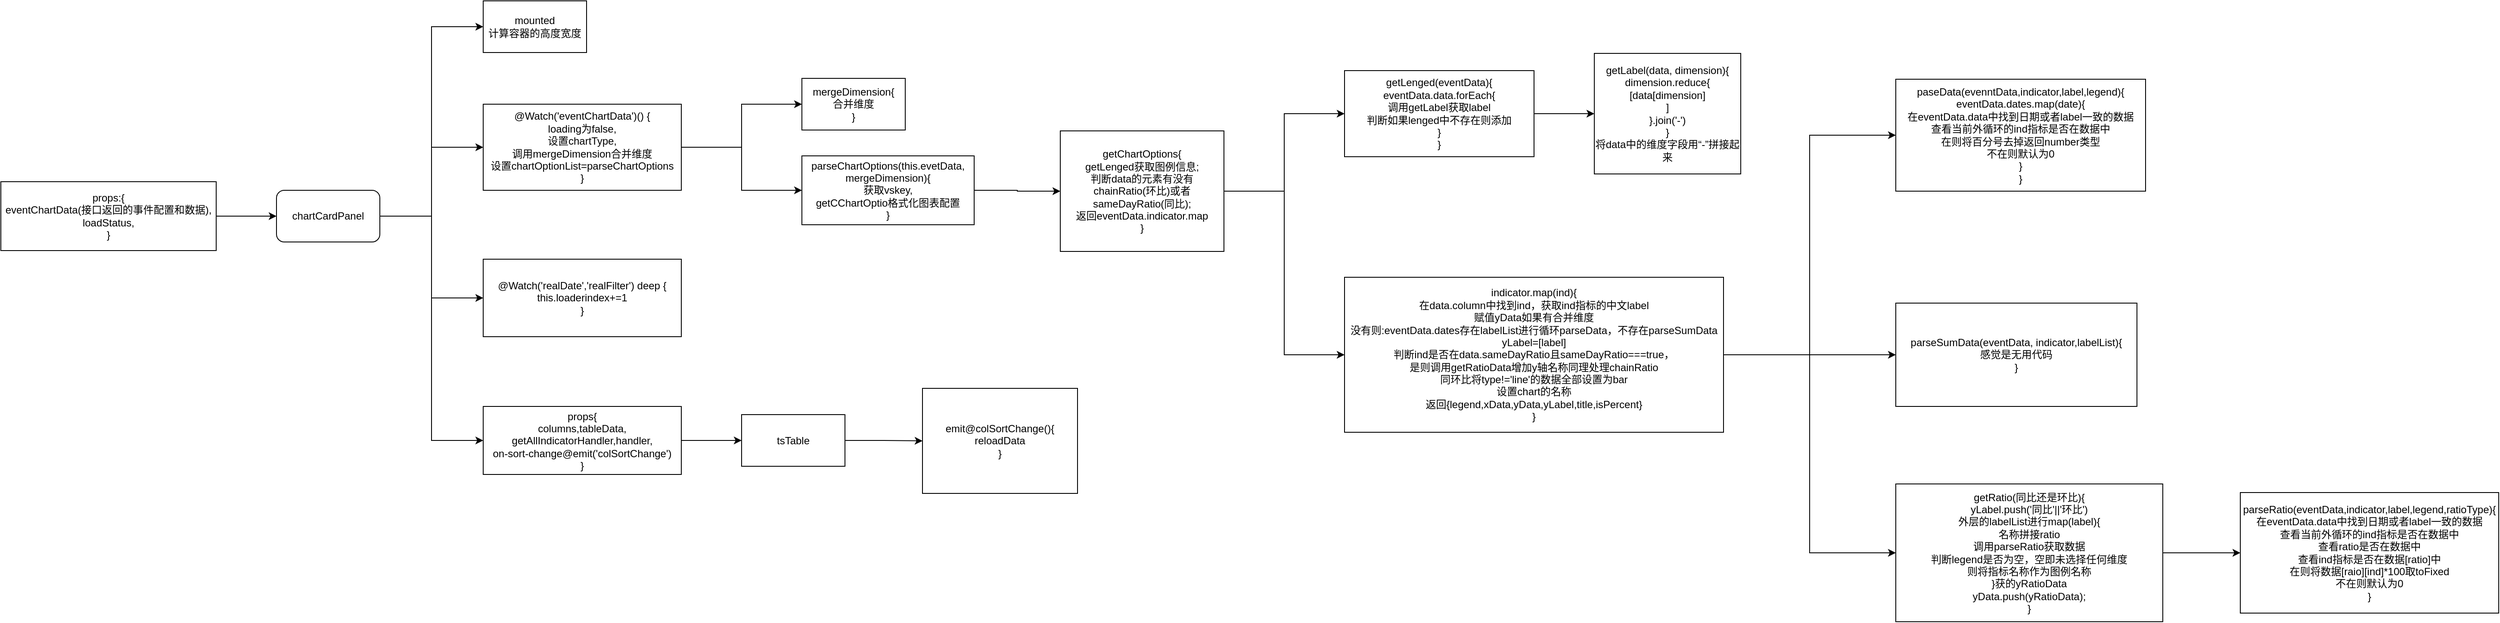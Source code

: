 <mxfile>
    <diagram id="k05bKzZFLF8Zm9DCPvuP" name="第 1 页">
        <mxGraphModel dx="1106" dy="802" grid="1" gridSize="10" guides="1" tooltips="1" connect="1" arrows="1" fold="1" page="1" pageScale="1" pageWidth="3300" pageHeight="2339" math="0" shadow="0">
            <root>
                <mxCell id="0"/>
                <mxCell id="1" parent="0"/>
                <mxCell id="4" style="edgeStyle=orthogonalEdgeStyle;rounded=0;orthogonalLoop=1;jettySize=auto;html=1;exitX=1;exitY=0.5;exitDx=0;exitDy=0;entryX=0;entryY=0.5;entryDx=0;entryDy=0;" parent="1" source="2" target="3" edge="1">
                    <mxGeometry relative="1" as="geometry"/>
                </mxCell>
                <mxCell id="8" style="edgeStyle=orthogonalEdgeStyle;rounded=0;orthogonalLoop=1;jettySize=auto;html=1;exitX=1;exitY=0.5;exitDx=0;exitDy=0;entryX=0;entryY=0.5;entryDx=0;entryDy=0;" parent="1" source="2" target="7" edge="1">
                    <mxGeometry relative="1" as="geometry"/>
                </mxCell>
                <mxCell id="33" style="edgeStyle=orthogonalEdgeStyle;rounded=0;orthogonalLoop=1;jettySize=auto;html=1;exitX=1;exitY=0.5;exitDx=0;exitDy=0;entryX=0;entryY=0.5;entryDx=0;entryDy=0;" edge="1" parent="1" source="2" target="32">
                    <mxGeometry relative="1" as="geometry"/>
                </mxCell>
                <mxCell id="35" style="edgeStyle=orthogonalEdgeStyle;rounded=0;orthogonalLoop=1;jettySize=auto;html=1;exitX=1;exitY=0.5;exitDx=0;exitDy=0;entryX=0;entryY=0.5;entryDx=0;entryDy=0;" edge="1" parent="1" source="2" target="34">
                    <mxGeometry relative="1" as="geometry"/>
                </mxCell>
                <mxCell id="2" value="chartCardPanel" style="rounded=1;whiteSpace=wrap;html=1;" parent="1" vertex="1">
                    <mxGeometry x="350" y="240" width="120" height="60" as="geometry"/>
                </mxCell>
                <mxCell id="3" value="mounted&lt;br&gt;计算容器的高度宽度" style="rounded=0;whiteSpace=wrap;html=1;" parent="1" vertex="1">
                    <mxGeometry x="590" y="20" width="120" height="60" as="geometry"/>
                </mxCell>
                <mxCell id="6" style="edgeStyle=orthogonalEdgeStyle;rounded=0;orthogonalLoop=1;jettySize=auto;html=1;exitX=1;exitY=0.5;exitDx=0;exitDy=0;entryX=0;entryY=0.5;entryDx=0;entryDy=0;" parent="1" source="5" target="2" edge="1">
                    <mxGeometry relative="1" as="geometry"/>
                </mxCell>
                <mxCell id="5" value="props:{&lt;br&gt;eventChartData(接口返回的事件配置和数据),&lt;br&gt;loadStatus,&lt;br&gt;}" style="rounded=0;whiteSpace=wrap;html=1;" parent="1" vertex="1">
                    <mxGeometry x="30" y="230" width="250" height="80" as="geometry"/>
                </mxCell>
                <mxCell id="11" style="edgeStyle=orthogonalEdgeStyle;rounded=0;orthogonalLoop=1;jettySize=auto;html=1;exitX=1;exitY=0.5;exitDx=0;exitDy=0;entryX=0;entryY=0.5;entryDx=0;entryDy=0;" parent="1" source="7" target="9" edge="1">
                    <mxGeometry relative="1" as="geometry"/>
                </mxCell>
                <mxCell id="13" style="edgeStyle=orthogonalEdgeStyle;rounded=0;orthogonalLoop=1;jettySize=auto;html=1;exitX=1;exitY=0.5;exitDx=0;exitDy=0;entryX=0;entryY=0.5;entryDx=0;entryDy=0;" parent="1" source="7" target="12" edge="1">
                    <mxGeometry relative="1" as="geometry"/>
                </mxCell>
                <mxCell id="7" value="@Watch('eventChartData')() {&lt;br&gt;loading为false,&lt;br&gt;设置chartType,&lt;br&gt;调用mergeDimension合并维度&lt;br&gt;设置chartOptionList=parseChartOptions&lt;br&gt;}" style="rounded=0;whiteSpace=wrap;html=1;" parent="1" vertex="1">
                    <mxGeometry x="590" y="140" width="230" height="100" as="geometry"/>
                </mxCell>
                <mxCell id="9" value="mergeDimension{&lt;br&gt;合并维度&lt;br&gt;}" style="rounded=0;whiteSpace=wrap;html=1;" parent="1" vertex="1">
                    <mxGeometry x="960" y="110" width="120" height="60" as="geometry"/>
                </mxCell>
                <mxCell id="15" style="edgeStyle=orthogonalEdgeStyle;rounded=0;orthogonalLoop=1;jettySize=auto;html=1;exitX=1;exitY=0.5;exitDx=0;exitDy=0;entryX=0;entryY=0.5;entryDx=0;entryDy=0;" parent="1" source="12" target="14" edge="1">
                    <mxGeometry relative="1" as="geometry"/>
                </mxCell>
                <mxCell id="12" value="parseChartOptions(this.evetData, mergeDimension){&lt;br&gt;获取vskey,&lt;br&gt;getCChartOptio格式化图表配置&lt;br&gt;}" style="rounded=0;whiteSpace=wrap;html=1;" parent="1" vertex="1">
                    <mxGeometry x="960" y="200" width="200" height="80" as="geometry"/>
                </mxCell>
                <mxCell id="17" style="edgeStyle=orthogonalEdgeStyle;rounded=0;orthogonalLoop=1;jettySize=auto;html=1;exitX=1;exitY=0.5;exitDx=0;exitDy=0;entryX=0;entryY=0.5;entryDx=0;entryDy=0;" parent="1" source="14" target="16" edge="1">
                    <mxGeometry relative="1" as="geometry"/>
                </mxCell>
                <mxCell id="21" style="edgeStyle=orthogonalEdgeStyle;rounded=0;orthogonalLoop=1;jettySize=auto;html=1;exitX=1;exitY=0.5;exitDx=0;exitDy=0;entryX=0;entryY=0.5;entryDx=0;entryDy=0;" edge="1" parent="1" source="14" target="20">
                    <mxGeometry relative="1" as="geometry"/>
                </mxCell>
                <mxCell id="14" value="getChartOptions{&lt;br&gt;getLenged获取图例信息;&lt;br&gt;判断data的元素有没有chainRatio(环比)或者sameDayRatio(同比);&lt;br&gt;返回eventData.indicator.map&lt;br&gt;}" style="rounded=0;whiteSpace=wrap;html=1;" parent="1" vertex="1">
                    <mxGeometry x="1260" y="171" width="190" height="140" as="geometry"/>
                </mxCell>
                <mxCell id="18" style="edgeStyle=orthogonalEdgeStyle;rounded=0;orthogonalLoop=1;jettySize=auto;html=1;exitX=1;exitY=0.5;exitDx=0;exitDy=0;entryX=0;entryY=0.5;entryDx=0;entryDy=0;" edge="1" parent="1" source="16" target="19">
                    <mxGeometry relative="1" as="geometry">
                        <mxPoint x="1880" y="150.5" as="targetPoint"/>
                    </mxGeometry>
                </mxCell>
                <mxCell id="16" value="getLenged(eventData){&lt;br&gt;eventData.data.forEach{&lt;br&gt;调用getLabel获取label&lt;br&gt;判断如果lenged中不存在则添加&lt;br&gt;}&lt;br&gt;}" style="rounded=0;whiteSpace=wrap;html=1;" parent="1" vertex="1">
                    <mxGeometry x="1590" y="101" width="220" height="100" as="geometry"/>
                </mxCell>
                <mxCell id="19" value="getLabel(data, dimension){&lt;br&gt;dimension.reduce{&lt;br&gt;[data[dimension]&lt;br&gt;]&lt;br&gt;}.join('-')&lt;br&gt;}&lt;br&gt;将data中的维度字段用“-”拼接起来" style="rounded=0;whiteSpace=wrap;html=1;" vertex="1" parent="1">
                    <mxGeometry x="1880" y="81" width="170" height="140" as="geometry"/>
                </mxCell>
                <mxCell id="24" style="edgeStyle=orthogonalEdgeStyle;rounded=0;orthogonalLoop=1;jettySize=auto;html=1;exitX=1;exitY=0.5;exitDx=0;exitDy=0;entryX=0;entryY=0.5;entryDx=0;entryDy=0;" edge="1" parent="1" source="20" target="23">
                    <mxGeometry relative="1" as="geometry"/>
                </mxCell>
                <mxCell id="27" style="edgeStyle=orthogonalEdgeStyle;rounded=0;orthogonalLoop=1;jettySize=auto;html=1;exitX=1;exitY=0.5;exitDx=0;exitDy=0;entryX=0;entryY=0.5;entryDx=0;entryDy=0;" edge="1" parent="1" source="20" target="26">
                    <mxGeometry relative="1" as="geometry"/>
                </mxCell>
                <mxCell id="29" style="edgeStyle=orthogonalEdgeStyle;rounded=0;orthogonalLoop=1;jettySize=auto;html=1;exitX=1;exitY=0.5;exitDx=0;exitDy=0;entryX=0;entryY=0.5;entryDx=0;entryDy=0;" edge="1" parent="1" source="20" target="28">
                    <mxGeometry relative="1" as="geometry">
                        <mxPoint x="2180" y="641" as="targetPoint"/>
                    </mxGeometry>
                </mxCell>
                <mxCell id="20" value="indicator.map(ind){&lt;br&gt;在data.column中找到ind，获取ind指标的中文label&lt;br&gt;赋值yData如果有合并维度&lt;br&gt;没有则:eventData.dates存在labelList进行循环parseData，不存在parseSumData&lt;br&gt;yLabel=[label]&lt;br&gt;判断ind是否在data.sameDayRatio且sameDayRatio===true，&lt;br&gt;是则调用getRatioData增加y轴名称同理处理chainRatio&lt;br&gt;同环比将type!='line'的数据全部设置为bar&lt;br&gt;设置chart的名称&lt;br&gt;返回{legend,xData,yData,yLabel,title,isPercent}&lt;br&gt;}" style="rounded=0;whiteSpace=wrap;html=1;" vertex="1" parent="1">
                    <mxGeometry x="1590" y="341" width="440" height="180" as="geometry"/>
                </mxCell>
                <mxCell id="23" value="paseData(evenntData,indicator,label,legend){&lt;br&gt;eventData.dates.map(date){&lt;br&gt;在eventData.data中找到日期或者label一致的数据&lt;br&gt;查看当前外循环的ind指标是否在数据中&lt;br&gt;在则将百分号去掉返回number类型&lt;br&gt;不在则默认为0&lt;br&gt;}&lt;br&gt;}" style="rounded=0;whiteSpace=wrap;html=1;" vertex="1" parent="1">
                    <mxGeometry x="2230" y="111" width="290" height="130" as="geometry"/>
                </mxCell>
                <mxCell id="26" value="parseSumData(eventData, indicator,labelList){&lt;br&gt;感觉是无用代码&lt;br&gt;}" style="rounded=0;whiteSpace=wrap;html=1;" vertex="1" parent="1">
                    <mxGeometry x="2230" y="371" width="280" height="120" as="geometry"/>
                </mxCell>
                <mxCell id="31" style="edgeStyle=orthogonalEdgeStyle;rounded=0;orthogonalLoop=1;jettySize=auto;html=1;exitX=1;exitY=0.5;exitDx=0;exitDy=0;entryX=0;entryY=0.5;entryDx=0;entryDy=0;" edge="1" parent="1" source="28" target="30">
                    <mxGeometry relative="1" as="geometry"/>
                </mxCell>
                <mxCell id="28" value="getRatio(同比还是环比){&lt;br&gt;yLabel.push('同比'||'环比')&lt;br&gt;外层的labelList进行map(label){&lt;br&gt;名称拼接ratio&lt;br&gt;调用parseRatio获取数据&lt;br&gt;判断legend是否为空，空即未选择任何维度&lt;br&gt;则将指标名称作为图例名称&lt;br&gt;}获的yRatioData&lt;br&gt;yData.push(yRatioData);&lt;br&gt;}" style="rounded=0;whiteSpace=wrap;html=1;" vertex="1" parent="1">
                    <mxGeometry x="2230" y="581" width="310" height="160" as="geometry"/>
                </mxCell>
                <mxCell id="30" value="parseRatio(eventData,indicator,label,legend,ratioType){&lt;br&gt;在eventData.data中找到日期或者label一致的数据&lt;br&gt;查看当前外循环的ind指标是否在数据中&lt;br&gt;查看ratio是否在数据中&lt;br&gt;查看ind指标是否在数据[ratio]中&lt;br&gt;在则将数据[raio][ind]*100取toFixed&lt;br&gt;不在则默认为0&lt;br&gt;}" style="rounded=0;whiteSpace=wrap;html=1;" vertex="1" parent="1">
                    <mxGeometry x="2630" y="591" width="300" height="140" as="geometry"/>
                </mxCell>
                <mxCell id="32" value="@Watch('realDate','realFilter') deep {&lt;br&gt;this.loaderindex+=1&lt;br&gt;}" style="rounded=0;whiteSpace=wrap;html=1;" vertex="1" parent="1">
                    <mxGeometry x="590" y="320" width="230" height="90" as="geometry"/>
                </mxCell>
                <mxCell id="37" style="edgeStyle=orthogonalEdgeStyle;rounded=0;orthogonalLoop=1;jettySize=auto;html=1;exitX=1;exitY=0.5;exitDx=0;exitDy=0;entryX=0;entryY=0.5;entryDx=0;entryDy=0;" edge="1" parent="1" source="34" target="38">
                    <mxGeometry relative="1" as="geometry">
                        <mxPoint x="940" y="530" as="targetPoint"/>
                    </mxGeometry>
                </mxCell>
                <mxCell id="34" value="props{&lt;br&gt;columns,tableData,&lt;br&gt;getAllIndicatorHandler,handler,&lt;br&gt;on-sort-change@emit('colSortChange')&lt;br&gt;}" style="rounded=0;whiteSpace=wrap;html=1;" vertex="1" parent="1">
                    <mxGeometry x="590" y="491" width="230" height="79" as="geometry"/>
                </mxCell>
                <mxCell id="41" style="edgeStyle=orthogonalEdgeStyle;rounded=0;orthogonalLoop=1;jettySize=auto;html=1;exitX=1;exitY=0.5;exitDx=0;exitDy=0;entryX=0;entryY=0.5;entryDx=0;entryDy=0;" edge="1" parent="1" source="38" target="40">
                    <mxGeometry relative="1" as="geometry"/>
                </mxCell>
                <mxCell id="38" value="tsTable" style="rounded=0;whiteSpace=wrap;html=1;" vertex="1" parent="1">
                    <mxGeometry x="890" y="500.5" width="120" height="60" as="geometry"/>
                </mxCell>
                <mxCell id="40" value="emit@colSortChange(){&lt;br&gt;reloadData&lt;br&gt;}" style="rounded=0;whiteSpace=wrap;html=1;" vertex="1" parent="1">
                    <mxGeometry x="1100" y="470" width="180" height="122" as="geometry"/>
                </mxCell>
            </root>
        </mxGraphModel>
    </diagram>
</mxfile>